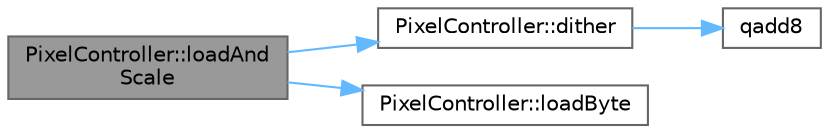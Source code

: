 digraph "PixelController::loadAndScale"
{
 // LATEX_PDF_SIZE
  bgcolor="transparent";
  edge [fontname=Helvetica,fontsize=10,labelfontname=Helvetica,labelfontsize=10];
  node [fontname=Helvetica,fontsize=10,shape=box,height=0.2,width=0.4];
  rankdir="LR";
  Node1 [id="Node000001",label="PixelController::loadAnd\lScale",height=0.2,width=0.4,color="gray40", fillcolor="grey60", style="filled", fontcolor="black",tooltip="Loads, dithers, and scales a single byte for a given output slot and lane, using class dither and sca..."];
  Node1 -> Node2 [id="edge1_Node000001_Node000002",color="steelblue1",style="solid",tooltip=" "];
  Node2 [id="Node000002",label="PixelController::dither",height=0.2,width=0.4,color="grey40", fillcolor="white", style="filled",URL="$d0/dee/struct_pixel_controller.html#aa2a1b38058a62a4337605425e482202f",tooltip="Calculate a dither value using the per-channel dither data."];
  Node2 -> Node3 [id="edge2_Node000002_Node000003",color="steelblue1",style="solid",tooltip=" "];
  Node3 [id="Node000003",label="qadd8",height=0.2,width=0.4,color="grey40", fillcolor="white", style="filled",URL="$d5/d98/group___math.html#ga07133b3085824d0fcd4f5086d286c4b5",tooltip="Add one byte to another, saturating at 0xFF."];
  Node1 -> Node4 [id="edge3_Node000001_Node000004",color="steelblue1",style="solid",tooltip=" "];
  Node4 [id="Node000004",label="PixelController::loadByte",height=0.2,width=0.4,color="grey40", fillcolor="white", style="filled",URL="$d0/dee/struct_pixel_controller.html#a75ef76fbecdc9b39b01eeab216845d9d",tooltip="Read a byte of LED data."];
}
